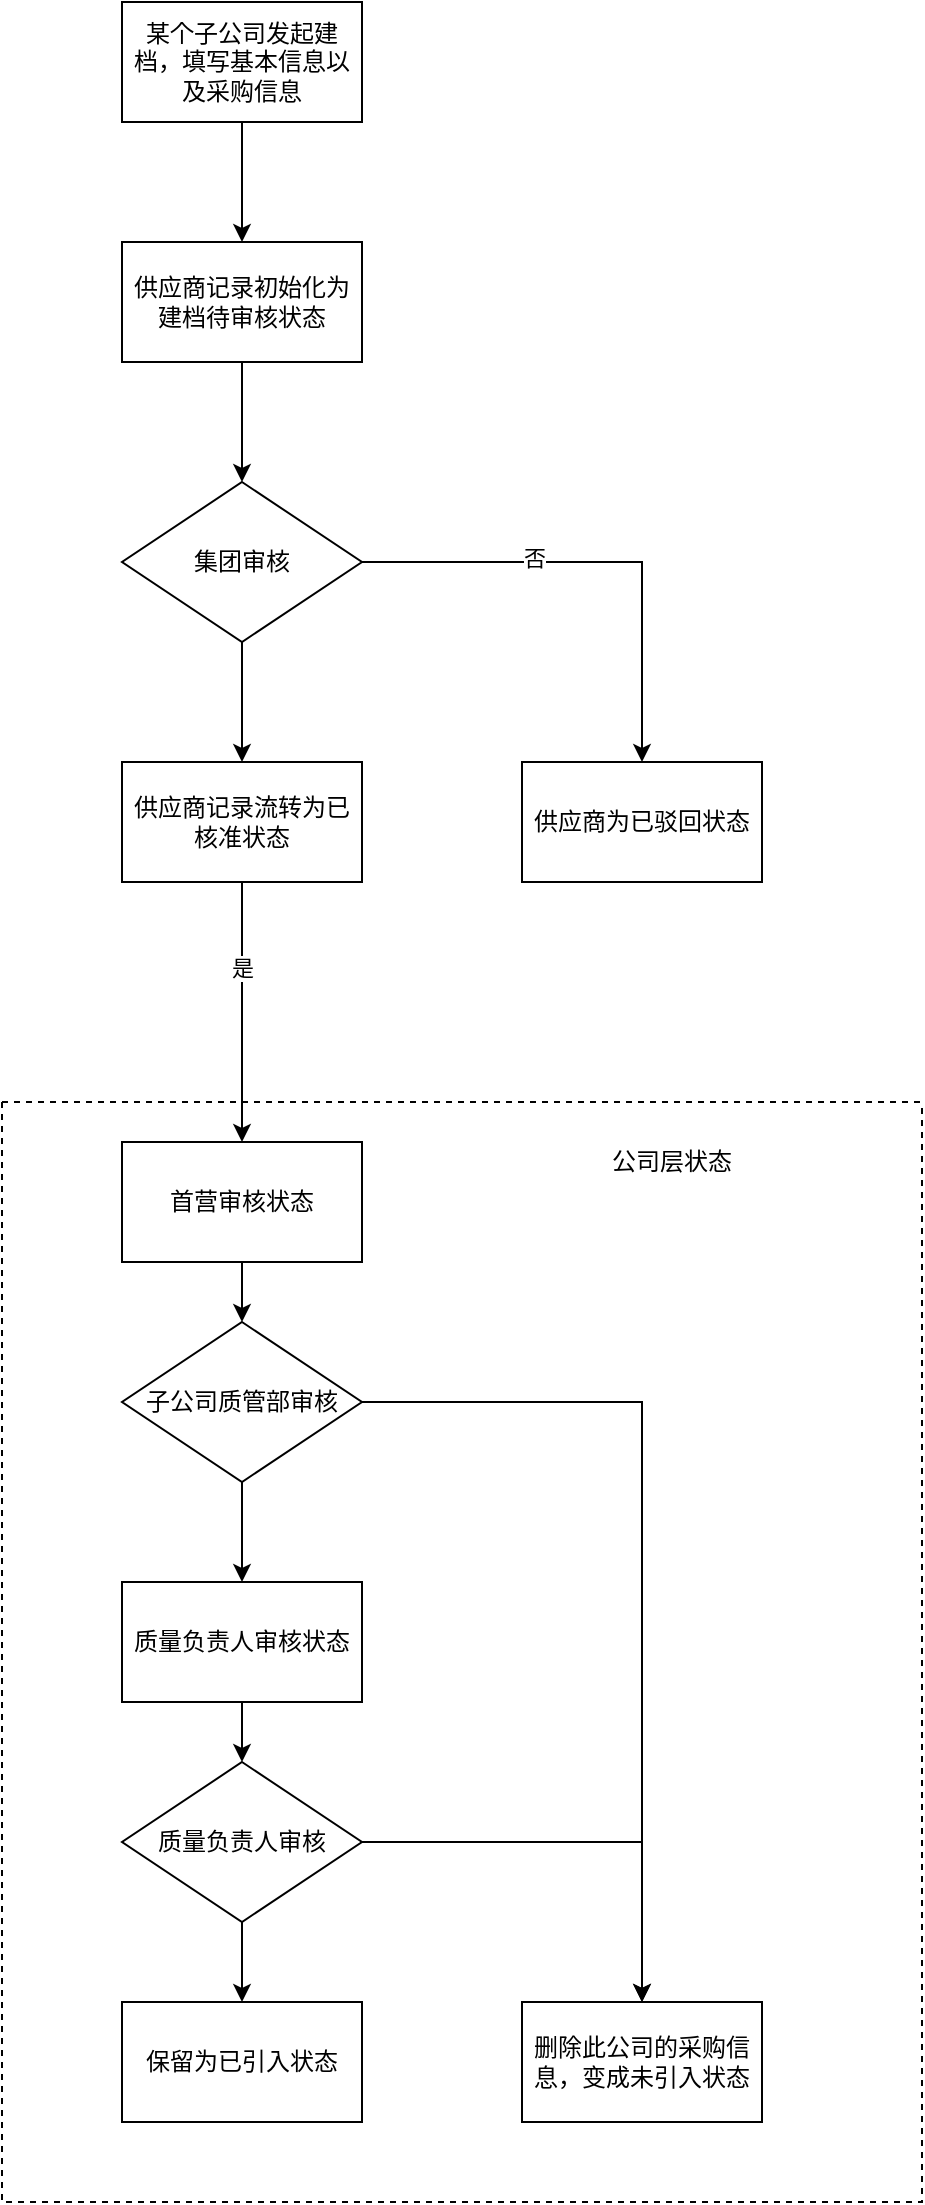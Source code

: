 <mxfile version="14.7.6" type="github">
  <diagram id="JUoLyplBjpB3gphxths6" name="Page-1">
    <mxGraphModel dx="1422" dy="762" grid="1" gridSize="10" guides="1" tooltips="1" connect="1" arrows="1" fold="1" page="1" pageScale="1" pageWidth="827" pageHeight="1169" math="0" shadow="0">
      <root>
        <mxCell id="0" />
        <mxCell id="1" parent="0" />
        <mxCell id="AguCf1l3qL-BzieiZOaN-6" value="" style="edgeStyle=orthogonalEdgeStyle;rounded=0;orthogonalLoop=1;jettySize=auto;html=1;" parent="1" source="AguCf1l3qL-BzieiZOaN-1" target="AguCf1l3qL-BzieiZOaN-3" edge="1">
          <mxGeometry relative="1" as="geometry" />
        </mxCell>
        <mxCell id="AguCf1l3qL-BzieiZOaN-1" value="某个子公司发起建档，填写基本信息以及采购信息" style="rounded=0;whiteSpace=wrap;html=1;" parent="1" vertex="1">
          <mxGeometry x="120" y="200" width="120" height="60" as="geometry" />
        </mxCell>
        <mxCell id="AguCf1l3qL-BzieiZOaN-7" value="" style="edgeStyle=orthogonalEdgeStyle;rounded=0;orthogonalLoop=1;jettySize=auto;html=1;" parent="1" source="AguCf1l3qL-BzieiZOaN-3" target="AguCf1l3qL-BzieiZOaN-4" edge="1">
          <mxGeometry relative="1" as="geometry" />
        </mxCell>
        <mxCell id="AguCf1l3qL-BzieiZOaN-3" value="供应商记录初始化为建档待审核状态" style="rounded=0;whiteSpace=wrap;html=1;" parent="1" vertex="1">
          <mxGeometry x="120" y="320" width="120" height="60" as="geometry" />
        </mxCell>
        <mxCell id="AguCf1l3qL-BzieiZOaN-8" value="" style="edgeStyle=orthogonalEdgeStyle;rounded=0;orthogonalLoop=1;jettySize=auto;html=1;" parent="1" source="AguCf1l3qL-BzieiZOaN-4" target="AguCf1l3qL-BzieiZOaN-5" edge="1">
          <mxGeometry relative="1" as="geometry" />
        </mxCell>
        <mxCell id="AguCf1l3qL-BzieiZOaN-27" style="edgeStyle=orthogonalEdgeStyle;rounded=0;orthogonalLoop=1;jettySize=auto;html=1;entryX=0.5;entryY=0;entryDx=0;entryDy=0;" parent="1" source="AguCf1l3qL-BzieiZOaN-4" target="AguCf1l3qL-BzieiZOaN-26" edge="1">
          <mxGeometry relative="1" as="geometry" />
        </mxCell>
        <mxCell id="AguCf1l3qL-BzieiZOaN-28" value="否" style="edgeLabel;html=1;align=center;verticalAlign=middle;resizable=0;points=[];" parent="AguCf1l3qL-BzieiZOaN-27" vertex="1" connectable="0">
          <mxGeometry x="-0.283" y="2" relative="1" as="geometry">
            <mxPoint as="offset" />
          </mxGeometry>
        </mxCell>
        <mxCell id="AguCf1l3qL-BzieiZOaN-4" value="集团审核" style="rhombus;whiteSpace=wrap;html=1;" parent="1" vertex="1">
          <mxGeometry x="120" y="440" width="120" height="80" as="geometry" />
        </mxCell>
        <mxCell id="AguCf1l3qL-BzieiZOaN-16" style="edgeStyle=orthogonalEdgeStyle;rounded=0;orthogonalLoop=1;jettySize=auto;html=1;" parent="1" source="AguCf1l3qL-BzieiZOaN-5" target="AguCf1l3qL-BzieiZOaN-13" edge="1">
          <mxGeometry relative="1" as="geometry" />
        </mxCell>
        <mxCell id="AguCf1l3qL-BzieiZOaN-29" value="是" style="edgeLabel;html=1;align=center;verticalAlign=middle;resizable=0;points=[];" parent="AguCf1l3qL-BzieiZOaN-16" vertex="1" connectable="0">
          <mxGeometry x="-0.339" relative="1" as="geometry">
            <mxPoint as="offset" />
          </mxGeometry>
        </mxCell>
        <mxCell id="AguCf1l3qL-BzieiZOaN-5" value="供应商记录流转为已核准状态" style="rounded=0;whiteSpace=wrap;html=1;" parent="1" vertex="1">
          <mxGeometry x="120" y="580" width="120" height="60" as="geometry" />
        </mxCell>
        <mxCell id="AguCf1l3qL-BzieiZOaN-12" value="" style="swimlane;startSize=0;dashed=1;fillColor=none;gradientColor=none;" parent="1" vertex="1">
          <mxGeometry x="60" y="750" width="460" height="550" as="geometry" />
        </mxCell>
        <mxCell id="AguCf1l3qL-BzieiZOaN-18" style="edgeStyle=orthogonalEdgeStyle;rounded=0;orthogonalLoop=1;jettySize=auto;html=1;entryX=0.5;entryY=0;entryDx=0;entryDy=0;" parent="AguCf1l3qL-BzieiZOaN-12" source="AguCf1l3qL-BzieiZOaN-9" target="AguCf1l3qL-BzieiZOaN-10" edge="1">
          <mxGeometry relative="1" as="geometry" />
        </mxCell>
        <mxCell id="AguCf1l3qL-BzieiZOaN-25" style="edgeStyle=orthogonalEdgeStyle;rounded=0;orthogonalLoop=1;jettySize=auto;html=1;entryX=0.5;entryY=0;entryDx=0;entryDy=0;" parent="AguCf1l3qL-BzieiZOaN-12" source="AguCf1l3qL-BzieiZOaN-9" target="AguCf1l3qL-BzieiZOaN-23" edge="1">
          <mxGeometry relative="1" as="geometry" />
        </mxCell>
        <mxCell id="AguCf1l3qL-BzieiZOaN-9" value="子公司质管部审核" style="rhombus;whiteSpace=wrap;html=1;fillColor=none;" parent="AguCf1l3qL-BzieiZOaN-12" vertex="1">
          <mxGeometry x="60" y="110" width="120" height="80" as="geometry" />
        </mxCell>
        <mxCell id="AguCf1l3qL-BzieiZOaN-20" style="edgeStyle=orthogonalEdgeStyle;rounded=0;orthogonalLoop=1;jettySize=auto;html=1;entryX=0.5;entryY=0;entryDx=0;entryDy=0;" parent="AguCf1l3qL-BzieiZOaN-12" source="AguCf1l3qL-BzieiZOaN-10" target="AguCf1l3qL-BzieiZOaN-14" edge="1">
          <mxGeometry relative="1" as="geometry" />
        </mxCell>
        <mxCell id="AguCf1l3qL-BzieiZOaN-10" value="质量负责人审核状态" style="rounded=0;whiteSpace=wrap;html=1;" parent="AguCf1l3qL-BzieiZOaN-12" vertex="1">
          <mxGeometry x="60" y="240" width="120" height="60" as="geometry" />
        </mxCell>
        <mxCell id="AguCf1l3qL-BzieiZOaN-17" style="edgeStyle=orthogonalEdgeStyle;rounded=0;orthogonalLoop=1;jettySize=auto;html=1;entryX=0.5;entryY=0;entryDx=0;entryDy=0;" parent="AguCf1l3qL-BzieiZOaN-12" source="AguCf1l3qL-BzieiZOaN-13" target="AguCf1l3qL-BzieiZOaN-9" edge="1">
          <mxGeometry relative="1" as="geometry" />
        </mxCell>
        <mxCell id="AguCf1l3qL-BzieiZOaN-13" value="首营审核状态" style="rounded=0;whiteSpace=wrap;html=1;" parent="AguCf1l3qL-BzieiZOaN-12" vertex="1">
          <mxGeometry x="60" y="20" width="120" height="60" as="geometry" />
        </mxCell>
        <mxCell id="AguCf1l3qL-BzieiZOaN-21" style="edgeStyle=orthogonalEdgeStyle;rounded=0;orthogonalLoop=1;jettySize=auto;html=1;entryX=0.5;entryY=0;entryDx=0;entryDy=0;" parent="AguCf1l3qL-BzieiZOaN-12" source="AguCf1l3qL-BzieiZOaN-14" target="AguCf1l3qL-BzieiZOaN-15" edge="1">
          <mxGeometry relative="1" as="geometry" />
        </mxCell>
        <mxCell id="AguCf1l3qL-BzieiZOaN-24" style="edgeStyle=orthogonalEdgeStyle;rounded=0;orthogonalLoop=1;jettySize=auto;html=1;entryX=0.5;entryY=0;entryDx=0;entryDy=0;" parent="AguCf1l3qL-BzieiZOaN-12" source="AguCf1l3qL-BzieiZOaN-14" target="AguCf1l3qL-BzieiZOaN-23" edge="1">
          <mxGeometry relative="1" as="geometry" />
        </mxCell>
        <mxCell id="AguCf1l3qL-BzieiZOaN-14" value="质量负责人审核" style="rhombus;whiteSpace=wrap;html=1;fillColor=none;gradientColor=none;" parent="AguCf1l3qL-BzieiZOaN-12" vertex="1">
          <mxGeometry x="60" y="330" width="120" height="80" as="geometry" />
        </mxCell>
        <mxCell id="AguCf1l3qL-BzieiZOaN-15" value="保留为已引入状态" style="rounded=0;whiteSpace=wrap;html=1;fillColor=none;gradientColor=none;" parent="AguCf1l3qL-BzieiZOaN-12" vertex="1">
          <mxGeometry x="60" y="450" width="120" height="60" as="geometry" />
        </mxCell>
        <mxCell id="AguCf1l3qL-BzieiZOaN-23" value="删除此公司的采购信息，变成未引入状态" style="rounded=0;whiteSpace=wrap;html=1;fillColor=none;gradientColor=none;" parent="AguCf1l3qL-BzieiZOaN-12" vertex="1">
          <mxGeometry x="260" y="450" width="120" height="60" as="geometry" />
        </mxCell>
        <mxCell id="AguCf1l3qL-BzieiZOaN-22" value="公司层状态" style="text;html=1;strokeColor=none;fillColor=none;align=center;verticalAlign=middle;whiteSpace=wrap;rounded=0;" parent="AguCf1l3qL-BzieiZOaN-12" vertex="1">
          <mxGeometry x="250" y="20" width="170" height="20" as="geometry" />
        </mxCell>
        <mxCell id="AguCf1l3qL-BzieiZOaN-26" value="供应商为已驳回状态" style="rounded=0;whiteSpace=wrap;html=1;fillColor=none;gradientColor=none;" parent="1" vertex="1">
          <mxGeometry x="320" y="580" width="120" height="60" as="geometry" />
        </mxCell>
      </root>
    </mxGraphModel>
  </diagram>
</mxfile>
